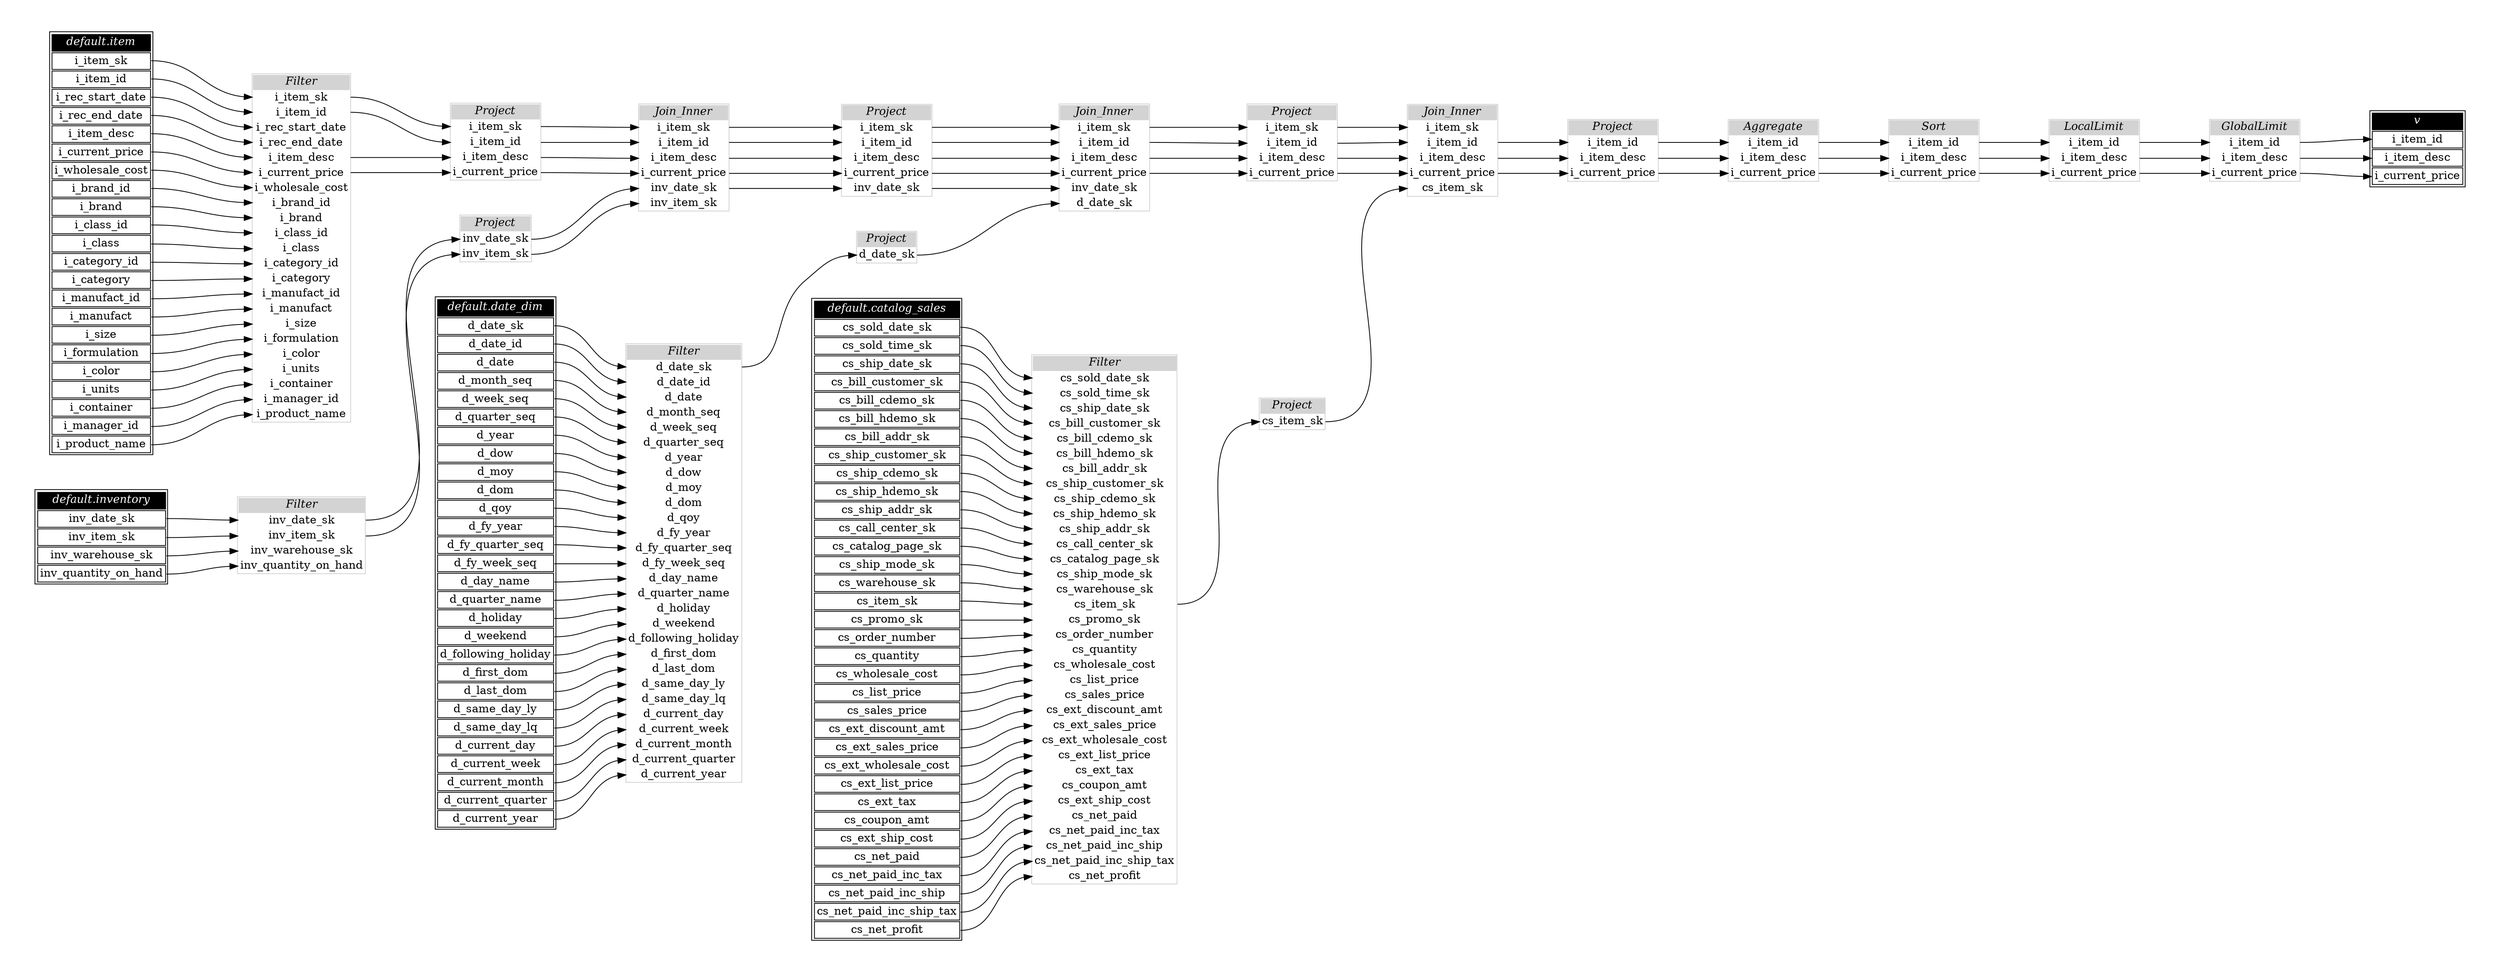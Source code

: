 // Automatically generated by TPCDSFlowTestSuite


digraph {
  graph [pad="0.5" nodesep="0.5" ranksep="1" fontname="Helvetica" rankdir=LR];
  node [shape=plaintext]

  
"Aggregate_1c78880" [label=<
<table color="lightgray" border="1" cellborder="0" cellspacing="0">
  <tr><td bgcolor="lightgray" port="nodeName"><i>Aggregate</i></td></tr>
  <tr><td port="0">i_item_id</td></tr>
<tr><td port="1">i_item_desc</td></tr>
<tr><td port="2">i_current_price</td></tr>
</table>>];
     

"Filter_49a9371" [label=<
<table color="lightgray" border="1" cellborder="0" cellspacing="0">
  <tr><td bgcolor="lightgray" port="nodeName"><i>Filter</i></td></tr>
  <tr><td port="0">d_date_sk</td></tr>
<tr><td port="1">d_date_id</td></tr>
<tr><td port="2">d_date</td></tr>
<tr><td port="3">d_month_seq</td></tr>
<tr><td port="4">d_week_seq</td></tr>
<tr><td port="5">d_quarter_seq</td></tr>
<tr><td port="6">d_year</td></tr>
<tr><td port="7">d_dow</td></tr>
<tr><td port="8">d_moy</td></tr>
<tr><td port="9">d_dom</td></tr>
<tr><td port="10">d_qoy</td></tr>
<tr><td port="11">d_fy_year</td></tr>
<tr><td port="12">d_fy_quarter_seq</td></tr>
<tr><td port="13">d_fy_week_seq</td></tr>
<tr><td port="14">d_day_name</td></tr>
<tr><td port="15">d_quarter_name</td></tr>
<tr><td port="16">d_holiday</td></tr>
<tr><td port="17">d_weekend</td></tr>
<tr><td port="18">d_following_holiday</td></tr>
<tr><td port="19">d_first_dom</td></tr>
<tr><td port="20">d_last_dom</td></tr>
<tr><td port="21">d_same_day_ly</td></tr>
<tr><td port="22">d_same_day_lq</td></tr>
<tr><td port="23">d_current_day</td></tr>
<tr><td port="24">d_current_week</td></tr>
<tr><td port="25">d_current_month</td></tr>
<tr><td port="26">d_current_quarter</td></tr>
<tr><td port="27">d_current_year</td></tr>
</table>>];
     

"Filter_8fc1ec7" [label=<
<table color="lightgray" border="1" cellborder="0" cellspacing="0">
  <tr><td bgcolor="lightgray" port="nodeName"><i>Filter</i></td></tr>
  <tr><td port="0">inv_date_sk</td></tr>
<tr><td port="1">inv_item_sk</td></tr>
<tr><td port="2">inv_warehouse_sk</td></tr>
<tr><td port="3">inv_quantity_on_hand</td></tr>
</table>>];
     

"Filter_af8f56d" [label=<
<table color="lightgray" border="1" cellborder="0" cellspacing="0">
  <tr><td bgcolor="lightgray" port="nodeName"><i>Filter</i></td></tr>
  <tr><td port="0">cs_sold_date_sk</td></tr>
<tr><td port="1">cs_sold_time_sk</td></tr>
<tr><td port="2">cs_ship_date_sk</td></tr>
<tr><td port="3">cs_bill_customer_sk</td></tr>
<tr><td port="4">cs_bill_cdemo_sk</td></tr>
<tr><td port="5">cs_bill_hdemo_sk</td></tr>
<tr><td port="6">cs_bill_addr_sk</td></tr>
<tr><td port="7">cs_ship_customer_sk</td></tr>
<tr><td port="8">cs_ship_cdemo_sk</td></tr>
<tr><td port="9">cs_ship_hdemo_sk</td></tr>
<tr><td port="10">cs_ship_addr_sk</td></tr>
<tr><td port="11">cs_call_center_sk</td></tr>
<tr><td port="12">cs_catalog_page_sk</td></tr>
<tr><td port="13">cs_ship_mode_sk</td></tr>
<tr><td port="14">cs_warehouse_sk</td></tr>
<tr><td port="15">cs_item_sk</td></tr>
<tr><td port="16">cs_promo_sk</td></tr>
<tr><td port="17">cs_order_number</td></tr>
<tr><td port="18">cs_quantity</td></tr>
<tr><td port="19">cs_wholesale_cost</td></tr>
<tr><td port="20">cs_list_price</td></tr>
<tr><td port="21">cs_sales_price</td></tr>
<tr><td port="22">cs_ext_discount_amt</td></tr>
<tr><td port="23">cs_ext_sales_price</td></tr>
<tr><td port="24">cs_ext_wholesale_cost</td></tr>
<tr><td port="25">cs_ext_list_price</td></tr>
<tr><td port="26">cs_ext_tax</td></tr>
<tr><td port="27">cs_coupon_amt</td></tr>
<tr><td port="28">cs_ext_ship_cost</td></tr>
<tr><td port="29">cs_net_paid</td></tr>
<tr><td port="30">cs_net_paid_inc_tax</td></tr>
<tr><td port="31">cs_net_paid_inc_ship</td></tr>
<tr><td port="32">cs_net_paid_inc_ship_tax</td></tr>
<tr><td port="33">cs_net_profit</td></tr>
</table>>];
     

"Filter_db6bb8f" [label=<
<table color="lightgray" border="1" cellborder="0" cellspacing="0">
  <tr><td bgcolor="lightgray" port="nodeName"><i>Filter</i></td></tr>
  <tr><td port="0">i_item_sk</td></tr>
<tr><td port="1">i_item_id</td></tr>
<tr><td port="2">i_rec_start_date</td></tr>
<tr><td port="3">i_rec_end_date</td></tr>
<tr><td port="4">i_item_desc</td></tr>
<tr><td port="5">i_current_price</td></tr>
<tr><td port="6">i_wholesale_cost</td></tr>
<tr><td port="7">i_brand_id</td></tr>
<tr><td port="8">i_brand</td></tr>
<tr><td port="9">i_class_id</td></tr>
<tr><td port="10">i_class</td></tr>
<tr><td port="11">i_category_id</td></tr>
<tr><td port="12">i_category</td></tr>
<tr><td port="13">i_manufact_id</td></tr>
<tr><td port="14">i_manufact</td></tr>
<tr><td port="15">i_size</td></tr>
<tr><td port="16">i_formulation</td></tr>
<tr><td port="17">i_color</td></tr>
<tr><td port="18">i_units</td></tr>
<tr><td port="19">i_container</td></tr>
<tr><td port="20">i_manager_id</td></tr>
<tr><td port="21">i_product_name</td></tr>
</table>>];
     

"GlobalLimit_a33d070" [label=<
<table color="lightgray" border="1" cellborder="0" cellspacing="0">
  <tr><td bgcolor="lightgray" port="nodeName"><i>GlobalLimit</i></td></tr>
  <tr><td port="0">i_item_id</td></tr>
<tr><td port="1">i_item_desc</td></tr>
<tr><td port="2">i_current_price</td></tr>
</table>>];
     

"Join_Inner_0d4dcb0" [label=<
<table color="lightgray" border="1" cellborder="0" cellspacing="0">
  <tr><td bgcolor="lightgray" port="nodeName"><i>Join_Inner</i></td></tr>
  <tr><td port="0">i_item_sk</td></tr>
<tr><td port="1">i_item_id</td></tr>
<tr><td port="2">i_item_desc</td></tr>
<tr><td port="3">i_current_price</td></tr>
<tr><td port="4">cs_item_sk</td></tr>
</table>>];
     

"Join_Inner_6bb4553" [label=<
<table color="lightgray" border="1" cellborder="0" cellspacing="0">
  <tr><td bgcolor="lightgray" port="nodeName"><i>Join_Inner</i></td></tr>
  <tr><td port="0">i_item_sk</td></tr>
<tr><td port="1">i_item_id</td></tr>
<tr><td port="2">i_item_desc</td></tr>
<tr><td port="3">i_current_price</td></tr>
<tr><td port="4">inv_date_sk</td></tr>
<tr><td port="5">inv_item_sk</td></tr>
</table>>];
     

"Join_Inner_f1a733c" [label=<
<table color="lightgray" border="1" cellborder="0" cellspacing="0">
  <tr><td bgcolor="lightgray" port="nodeName"><i>Join_Inner</i></td></tr>
  <tr><td port="0">i_item_sk</td></tr>
<tr><td port="1">i_item_id</td></tr>
<tr><td port="2">i_item_desc</td></tr>
<tr><td port="3">i_current_price</td></tr>
<tr><td port="4">inv_date_sk</td></tr>
<tr><td port="5">d_date_sk</td></tr>
</table>>];
     

"LocalLimit_f1b9193" [label=<
<table color="lightgray" border="1" cellborder="0" cellspacing="0">
  <tr><td bgcolor="lightgray" port="nodeName"><i>LocalLimit</i></td></tr>
  <tr><td port="0">i_item_id</td></tr>
<tr><td port="1">i_item_desc</td></tr>
<tr><td port="2">i_current_price</td></tr>
</table>>];
     

"Project_16f9fa6" [label=<
<table color="lightgray" border="1" cellborder="0" cellspacing="0">
  <tr><td bgcolor="lightgray" port="nodeName"><i>Project</i></td></tr>
  <tr><td port="0">i_item_sk</td></tr>
<tr><td port="1">i_item_id</td></tr>
<tr><td port="2">i_item_desc</td></tr>
<tr><td port="3">i_current_price</td></tr>
<tr><td port="4">inv_date_sk</td></tr>
</table>>];
     

"Project_495b47c" [label=<
<table color="lightgray" border="1" cellborder="0" cellspacing="0">
  <tr><td bgcolor="lightgray" port="nodeName"><i>Project</i></td></tr>
  <tr><td port="0">cs_item_sk</td></tr>
</table>>];
     

"Project_54e39d1" [label=<
<table color="lightgray" border="1" cellborder="0" cellspacing="0">
  <tr><td bgcolor="lightgray" port="nodeName"><i>Project</i></td></tr>
  <tr><td port="0">d_date_sk</td></tr>
</table>>];
     

"Project_8ebea74" [label=<
<table color="lightgray" border="1" cellborder="0" cellspacing="0">
  <tr><td bgcolor="lightgray" port="nodeName"><i>Project</i></td></tr>
  <tr><td port="0">i_item_sk</td></tr>
<tr><td port="1">i_item_id</td></tr>
<tr><td port="2">i_item_desc</td></tr>
<tr><td port="3">i_current_price</td></tr>
</table>>];
     

"Project_a854476" [label=<
<table color="lightgray" border="1" cellborder="0" cellspacing="0">
  <tr><td bgcolor="lightgray" port="nodeName"><i>Project</i></td></tr>
  <tr><td port="0">i_item_id</td></tr>
<tr><td port="1">i_item_desc</td></tr>
<tr><td port="2">i_current_price</td></tr>
</table>>];
     

"Project_b1935b8" [label=<
<table color="lightgray" border="1" cellborder="0" cellspacing="0">
  <tr><td bgcolor="lightgray" port="nodeName"><i>Project</i></td></tr>
  <tr><td port="0">inv_date_sk</td></tr>
<tr><td port="1">inv_item_sk</td></tr>
</table>>];
     

"Project_f752f1e" [label=<
<table color="lightgray" border="1" cellborder="0" cellspacing="0">
  <tr><td bgcolor="lightgray" port="nodeName"><i>Project</i></td></tr>
  <tr><td port="0">i_item_sk</td></tr>
<tr><td port="1">i_item_id</td></tr>
<tr><td port="2">i_item_desc</td></tr>
<tr><td port="3">i_current_price</td></tr>
</table>>];
     

"Sort_fbb2bcf" [label=<
<table color="lightgray" border="1" cellborder="0" cellspacing="0">
  <tr><td bgcolor="lightgray" port="nodeName"><i>Sort</i></td></tr>
  <tr><td port="0">i_item_id</td></tr>
<tr><td port="1">i_item_desc</td></tr>
<tr><td port="2">i_current_price</td></tr>
</table>>];
     

"default.catalog_sales" [color="black" label=<
<table>
  <tr><td bgcolor="black" port="nodeName"><i><font color="white">default.catalog_sales</font></i></td></tr>
  <tr><td port="0">cs_sold_date_sk</td></tr>
<tr><td port="1">cs_sold_time_sk</td></tr>
<tr><td port="2">cs_ship_date_sk</td></tr>
<tr><td port="3">cs_bill_customer_sk</td></tr>
<tr><td port="4">cs_bill_cdemo_sk</td></tr>
<tr><td port="5">cs_bill_hdemo_sk</td></tr>
<tr><td port="6">cs_bill_addr_sk</td></tr>
<tr><td port="7">cs_ship_customer_sk</td></tr>
<tr><td port="8">cs_ship_cdemo_sk</td></tr>
<tr><td port="9">cs_ship_hdemo_sk</td></tr>
<tr><td port="10">cs_ship_addr_sk</td></tr>
<tr><td port="11">cs_call_center_sk</td></tr>
<tr><td port="12">cs_catalog_page_sk</td></tr>
<tr><td port="13">cs_ship_mode_sk</td></tr>
<tr><td port="14">cs_warehouse_sk</td></tr>
<tr><td port="15">cs_item_sk</td></tr>
<tr><td port="16">cs_promo_sk</td></tr>
<tr><td port="17">cs_order_number</td></tr>
<tr><td port="18">cs_quantity</td></tr>
<tr><td port="19">cs_wholesale_cost</td></tr>
<tr><td port="20">cs_list_price</td></tr>
<tr><td port="21">cs_sales_price</td></tr>
<tr><td port="22">cs_ext_discount_amt</td></tr>
<tr><td port="23">cs_ext_sales_price</td></tr>
<tr><td port="24">cs_ext_wholesale_cost</td></tr>
<tr><td port="25">cs_ext_list_price</td></tr>
<tr><td port="26">cs_ext_tax</td></tr>
<tr><td port="27">cs_coupon_amt</td></tr>
<tr><td port="28">cs_ext_ship_cost</td></tr>
<tr><td port="29">cs_net_paid</td></tr>
<tr><td port="30">cs_net_paid_inc_tax</td></tr>
<tr><td port="31">cs_net_paid_inc_ship</td></tr>
<tr><td port="32">cs_net_paid_inc_ship_tax</td></tr>
<tr><td port="33">cs_net_profit</td></tr>
</table>>];
     

"default.date_dim" [color="black" label=<
<table>
  <tr><td bgcolor="black" port="nodeName"><i><font color="white">default.date_dim</font></i></td></tr>
  <tr><td port="0">d_date_sk</td></tr>
<tr><td port="1">d_date_id</td></tr>
<tr><td port="2">d_date</td></tr>
<tr><td port="3">d_month_seq</td></tr>
<tr><td port="4">d_week_seq</td></tr>
<tr><td port="5">d_quarter_seq</td></tr>
<tr><td port="6">d_year</td></tr>
<tr><td port="7">d_dow</td></tr>
<tr><td port="8">d_moy</td></tr>
<tr><td port="9">d_dom</td></tr>
<tr><td port="10">d_qoy</td></tr>
<tr><td port="11">d_fy_year</td></tr>
<tr><td port="12">d_fy_quarter_seq</td></tr>
<tr><td port="13">d_fy_week_seq</td></tr>
<tr><td port="14">d_day_name</td></tr>
<tr><td port="15">d_quarter_name</td></tr>
<tr><td port="16">d_holiday</td></tr>
<tr><td port="17">d_weekend</td></tr>
<tr><td port="18">d_following_holiday</td></tr>
<tr><td port="19">d_first_dom</td></tr>
<tr><td port="20">d_last_dom</td></tr>
<tr><td port="21">d_same_day_ly</td></tr>
<tr><td port="22">d_same_day_lq</td></tr>
<tr><td port="23">d_current_day</td></tr>
<tr><td port="24">d_current_week</td></tr>
<tr><td port="25">d_current_month</td></tr>
<tr><td port="26">d_current_quarter</td></tr>
<tr><td port="27">d_current_year</td></tr>
</table>>];
     

"default.inventory" [color="black" label=<
<table>
  <tr><td bgcolor="black" port="nodeName"><i><font color="white">default.inventory</font></i></td></tr>
  <tr><td port="0">inv_date_sk</td></tr>
<tr><td port="1">inv_item_sk</td></tr>
<tr><td port="2">inv_warehouse_sk</td></tr>
<tr><td port="3">inv_quantity_on_hand</td></tr>
</table>>];
     

"default.item" [color="black" label=<
<table>
  <tr><td bgcolor="black" port="nodeName"><i><font color="white">default.item</font></i></td></tr>
  <tr><td port="0">i_item_sk</td></tr>
<tr><td port="1">i_item_id</td></tr>
<tr><td port="2">i_rec_start_date</td></tr>
<tr><td port="3">i_rec_end_date</td></tr>
<tr><td port="4">i_item_desc</td></tr>
<tr><td port="5">i_current_price</td></tr>
<tr><td port="6">i_wholesale_cost</td></tr>
<tr><td port="7">i_brand_id</td></tr>
<tr><td port="8">i_brand</td></tr>
<tr><td port="9">i_class_id</td></tr>
<tr><td port="10">i_class</td></tr>
<tr><td port="11">i_category_id</td></tr>
<tr><td port="12">i_category</td></tr>
<tr><td port="13">i_manufact_id</td></tr>
<tr><td port="14">i_manufact</td></tr>
<tr><td port="15">i_size</td></tr>
<tr><td port="16">i_formulation</td></tr>
<tr><td port="17">i_color</td></tr>
<tr><td port="18">i_units</td></tr>
<tr><td port="19">i_container</td></tr>
<tr><td port="20">i_manager_id</td></tr>
<tr><td port="21">i_product_name</td></tr>
</table>>];
     

"v" [color="black" label=<
<table>
  <tr><td bgcolor="black" port="nodeName"><i><font color="white">v</font></i></td></tr>
  <tr><td port="0">i_item_id</td></tr>
<tr><td port="1">i_item_desc</td></tr>
<tr><td port="2">i_current_price</td></tr>
</table>>];
     
  "Aggregate_1c78880":0 -> "Sort_fbb2bcf":0;
"Aggregate_1c78880":1 -> "Sort_fbb2bcf":1;
"Aggregate_1c78880":2 -> "Sort_fbb2bcf":2;
"Filter_49a9371":0 -> "Project_54e39d1":0;
"Filter_8fc1ec7":0 -> "Project_b1935b8":0;
"Filter_8fc1ec7":1 -> "Project_b1935b8":1;
"Filter_af8f56d":15 -> "Project_495b47c":0;
"Filter_db6bb8f":0 -> "Project_8ebea74":0;
"Filter_db6bb8f":1 -> "Project_8ebea74":1;
"Filter_db6bb8f":4 -> "Project_8ebea74":2;
"Filter_db6bb8f":5 -> "Project_8ebea74":3;
"GlobalLimit_a33d070":0 -> "v":0;
"GlobalLimit_a33d070":1 -> "v":1;
"GlobalLimit_a33d070":2 -> "v":2;
"Join_Inner_0d4dcb0":1 -> "Project_a854476":0;
"Join_Inner_0d4dcb0":2 -> "Project_a854476":1;
"Join_Inner_0d4dcb0":3 -> "Project_a854476":2;
"Join_Inner_6bb4553":0 -> "Project_16f9fa6":0;
"Join_Inner_6bb4553":1 -> "Project_16f9fa6":1;
"Join_Inner_6bb4553":2 -> "Project_16f9fa6":2;
"Join_Inner_6bb4553":3 -> "Project_16f9fa6":3;
"Join_Inner_6bb4553":4 -> "Project_16f9fa6":4;
"Join_Inner_f1a733c":0 -> "Project_f752f1e":0;
"Join_Inner_f1a733c":1 -> "Project_f752f1e":1;
"Join_Inner_f1a733c":2 -> "Project_f752f1e":2;
"Join_Inner_f1a733c":3 -> "Project_f752f1e":3;
"LocalLimit_f1b9193":0 -> "GlobalLimit_a33d070":0;
"LocalLimit_f1b9193":1 -> "GlobalLimit_a33d070":1;
"LocalLimit_f1b9193":2 -> "GlobalLimit_a33d070":2;
"Project_16f9fa6":0 -> "Join_Inner_f1a733c":0;
"Project_16f9fa6":1 -> "Join_Inner_f1a733c":1;
"Project_16f9fa6":2 -> "Join_Inner_f1a733c":2;
"Project_16f9fa6":3 -> "Join_Inner_f1a733c":3;
"Project_16f9fa6":4 -> "Join_Inner_f1a733c":4;
"Project_495b47c":0 -> "Join_Inner_0d4dcb0":4;
"Project_54e39d1":0 -> "Join_Inner_f1a733c":5;
"Project_8ebea74":0 -> "Join_Inner_6bb4553":0;
"Project_8ebea74":1 -> "Join_Inner_6bb4553":1;
"Project_8ebea74":2 -> "Join_Inner_6bb4553":2;
"Project_8ebea74":3 -> "Join_Inner_6bb4553":3;
"Project_a854476":0 -> "Aggregate_1c78880":0;
"Project_a854476":1 -> "Aggregate_1c78880":1;
"Project_a854476":2 -> "Aggregate_1c78880":2;
"Project_b1935b8":0 -> "Join_Inner_6bb4553":4;
"Project_b1935b8":1 -> "Join_Inner_6bb4553":5;
"Project_f752f1e":0 -> "Join_Inner_0d4dcb0":0;
"Project_f752f1e":1 -> "Join_Inner_0d4dcb0":1;
"Project_f752f1e":2 -> "Join_Inner_0d4dcb0":2;
"Project_f752f1e":3 -> "Join_Inner_0d4dcb0":3;
"Sort_fbb2bcf":0 -> "LocalLimit_f1b9193":0;
"Sort_fbb2bcf":1 -> "LocalLimit_f1b9193":1;
"Sort_fbb2bcf":2 -> "LocalLimit_f1b9193":2;
"default.catalog_sales":0 -> "Filter_af8f56d":0;
"default.catalog_sales":1 -> "Filter_af8f56d":1;
"default.catalog_sales":10 -> "Filter_af8f56d":10;
"default.catalog_sales":11 -> "Filter_af8f56d":11;
"default.catalog_sales":12 -> "Filter_af8f56d":12;
"default.catalog_sales":13 -> "Filter_af8f56d":13;
"default.catalog_sales":14 -> "Filter_af8f56d":14;
"default.catalog_sales":15 -> "Filter_af8f56d":15;
"default.catalog_sales":16 -> "Filter_af8f56d":16;
"default.catalog_sales":17 -> "Filter_af8f56d":17;
"default.catalog_sales":18 -> "Filter_af8f56d":18;
"default.catalog_sales":19 -> "Filter_af8f56d":19;
"default.catalog_sales":2 -> "Filter_af8f56d":2;
"default.catalog_sales":20 -> "Filter_af8f56d":20;
"default.catalog_sales":21 -> "Filter_af8f56d":21;
"default.catalog_sales":22 -> "Filter_af8f56d":22;
"default.catalog_sales":23 -> "Filter_af8f56d":23;
"default.catalog_sales":24 -> "Filter_af8f56d":24;
"default.catalog_sales":25 -> "Filter_af8f56d":25;
"default.catalog_sales":26 -> "Filter_af8f56d":26;
"default.catalog_sales":27 -> "Filter_af8f56d":27;
"default.catalog_sales":28 -> "Filter_af8f56d":28;
"default.catalog_sales":29 -> "Filter_af8f56d":29;
"default.catalog_sales":3 -> "Filter_af8f56d":3;
"default.catalog_sales":30 -> "Filter_af8f56d":30;
"default.catalog_sales":31 -> "Filter_af8f56d":31;
"default.catalog_sales":32 -> "Filter_af8f56d":32;
"default.catalog_sales":33 -> "Filter_af8f56d":33;
"default.catalog_sales":4 -> "Filter_af8f56d":4;
"default.catalog_sales":5 -> "Filter_af8f56d":5;
"default.catalog_sales":6 -> "Filter_af8f56d":6;
"default.catalog_sales":7 -> "Filter_af8f56d":7;
"default.catalog_sales":8 -> "Filter_af8f56d":8;
"default.catalog_sales":9 -> "Filter_af8f56d":9;
"default.date_dim":0 -> "Filter_49a9371":0;
"default.date_dim":1 -> "Filter_49a9371":1;
"default.date_dim":10 -> "Filter_49a9371":10;
"default.date_dim":11 -> "Filter_49a9371":11;
"default.date_dim":12 -> "Filter_49a9371":12;
"default.date_dim":13 -> "Filter_49a9371":13;
"default.date_dim":14 -> "Filter_49a9371":14;
"default.date_dim":15 -> "Filter_49a9371":15;
"default.date_dim":16 -> "Filter_49a9371":16;
"default.date_dim":17 -> "Filter_49a9371":17;
"default.date_dim":18 -> "Filter_49a9371":18;
"default.date_dim":19 -> "Filter_49a9371":19;
"default.date_dim":2 -> "Filter_49a9371":2;
"default.date_dim":20 -> "Filter_49a9371":20;
"default.date_dim":21 -> "Filter_49a9371":21;
"default.date_dim":22 -> "Filter_49a9371":22;
"default.date_dim":23 -> "Filter_49a9371":23;
"default.date_dim":24 -> "Filter_49a9371":24;
"default.date_dim":25 -> "Filter_49a9371":25;
"default.date_dim":26 -> "Filter_49a9371":26;
"default.date_dim":27 -> "Filter_49a9371":27;
"default.date_dim":3 -> "Filter_49a9371":3;
"default.date_dim":4 -> "Filter_49a9371":4;
"default.date_dim":5 -> "Filter_49a9371":5;
"default.date_dim":6 -> "Filter_49a9371":6;
"default.date_dim":7 -> "Filter_49a9371":7;
"default.date_dim":8 -> "Filter_49a9371":8;
"default.date_dim":9 -> "Filter_49a9371":9;
"default.inventory":0 -> "Filter_8fc1ec7":0;
"default.inventory":1 -> "Filter_8fc1ec7":1;
"default.inventory":2 -> "Filter_8fc1ec7":2;
"default.inventory":3 -> "Filter_8fc1ec7":3;
"default.item":0 -> "Filter_db6bb8f":0;
"default.item":1 -> "Filter_db6bb8f":1;
"default.item":10 -> "Filter_db6bb8f":10;
"default.item":11 -> "Filter_db6bb8f":11;
"default.item":12 -> "Filter_db6bb8f":12;
"default.item":13 -> "Filter_db6bb8f":13;
"default.item":14 -> "Filter_db6bb8f":14;
"default.item":15 -> "Filter_db6bb8f":15;
"default.item":16 -> "Filter_db6bb8f":16;
"default.item":17 -> "Filter_db6bb8f":17;
"default.item":18 -> "Filter_db6bb8f":18;
"default.item":19 -> "Filter_db6bb8f":19;
"default.item":2 -> "Filter_db6bb8f":2;
"default.item":20 -> "Filter_db6bb8f":20;
"default.item":21 -> "Filter_db6bb8f":21;
"default.item":3 -> "Filter_db6bb8f":3;
"default.item":4 -> "Filter_db6bb8f":4;
"default.item":5 -> "Filter_db6bb8f":5;
"default.item":6 -> "Filter_db6bb8f":6;
"default.item":7 -> "Filter_db6bb8f":7;
"default.item":8 -> "Filter_db6bb8f":8;
"default.item":9 -> "Filter_db6bb8f":9;
}
       